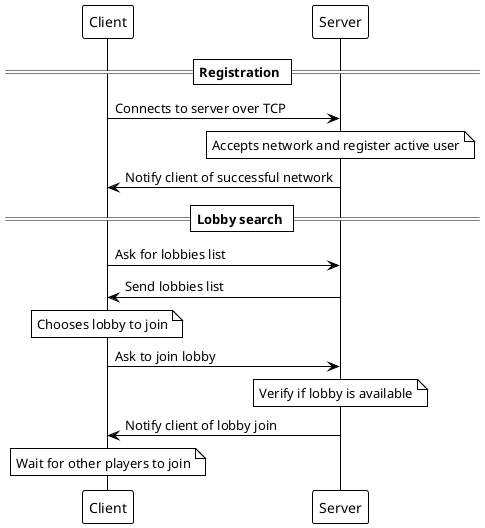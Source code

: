 @startuml
!theme plain
participant "Client" as C
participant "Server" as S

== Registration ==

C -> S: Connects to server over TCP
note over S: Accepts network and register active user
S -> C: Notify client of successful network

== Lobby search ==

C -> S: Ask for lobbies list
S -> C: Send lobbies list
note over C: Chooses lobby to join
C -> S: Ask to join lobby
note over S: Verify if lobby is available
S -> C: Notify client of lobby join
note over C: Wait for other players to join

@enduml